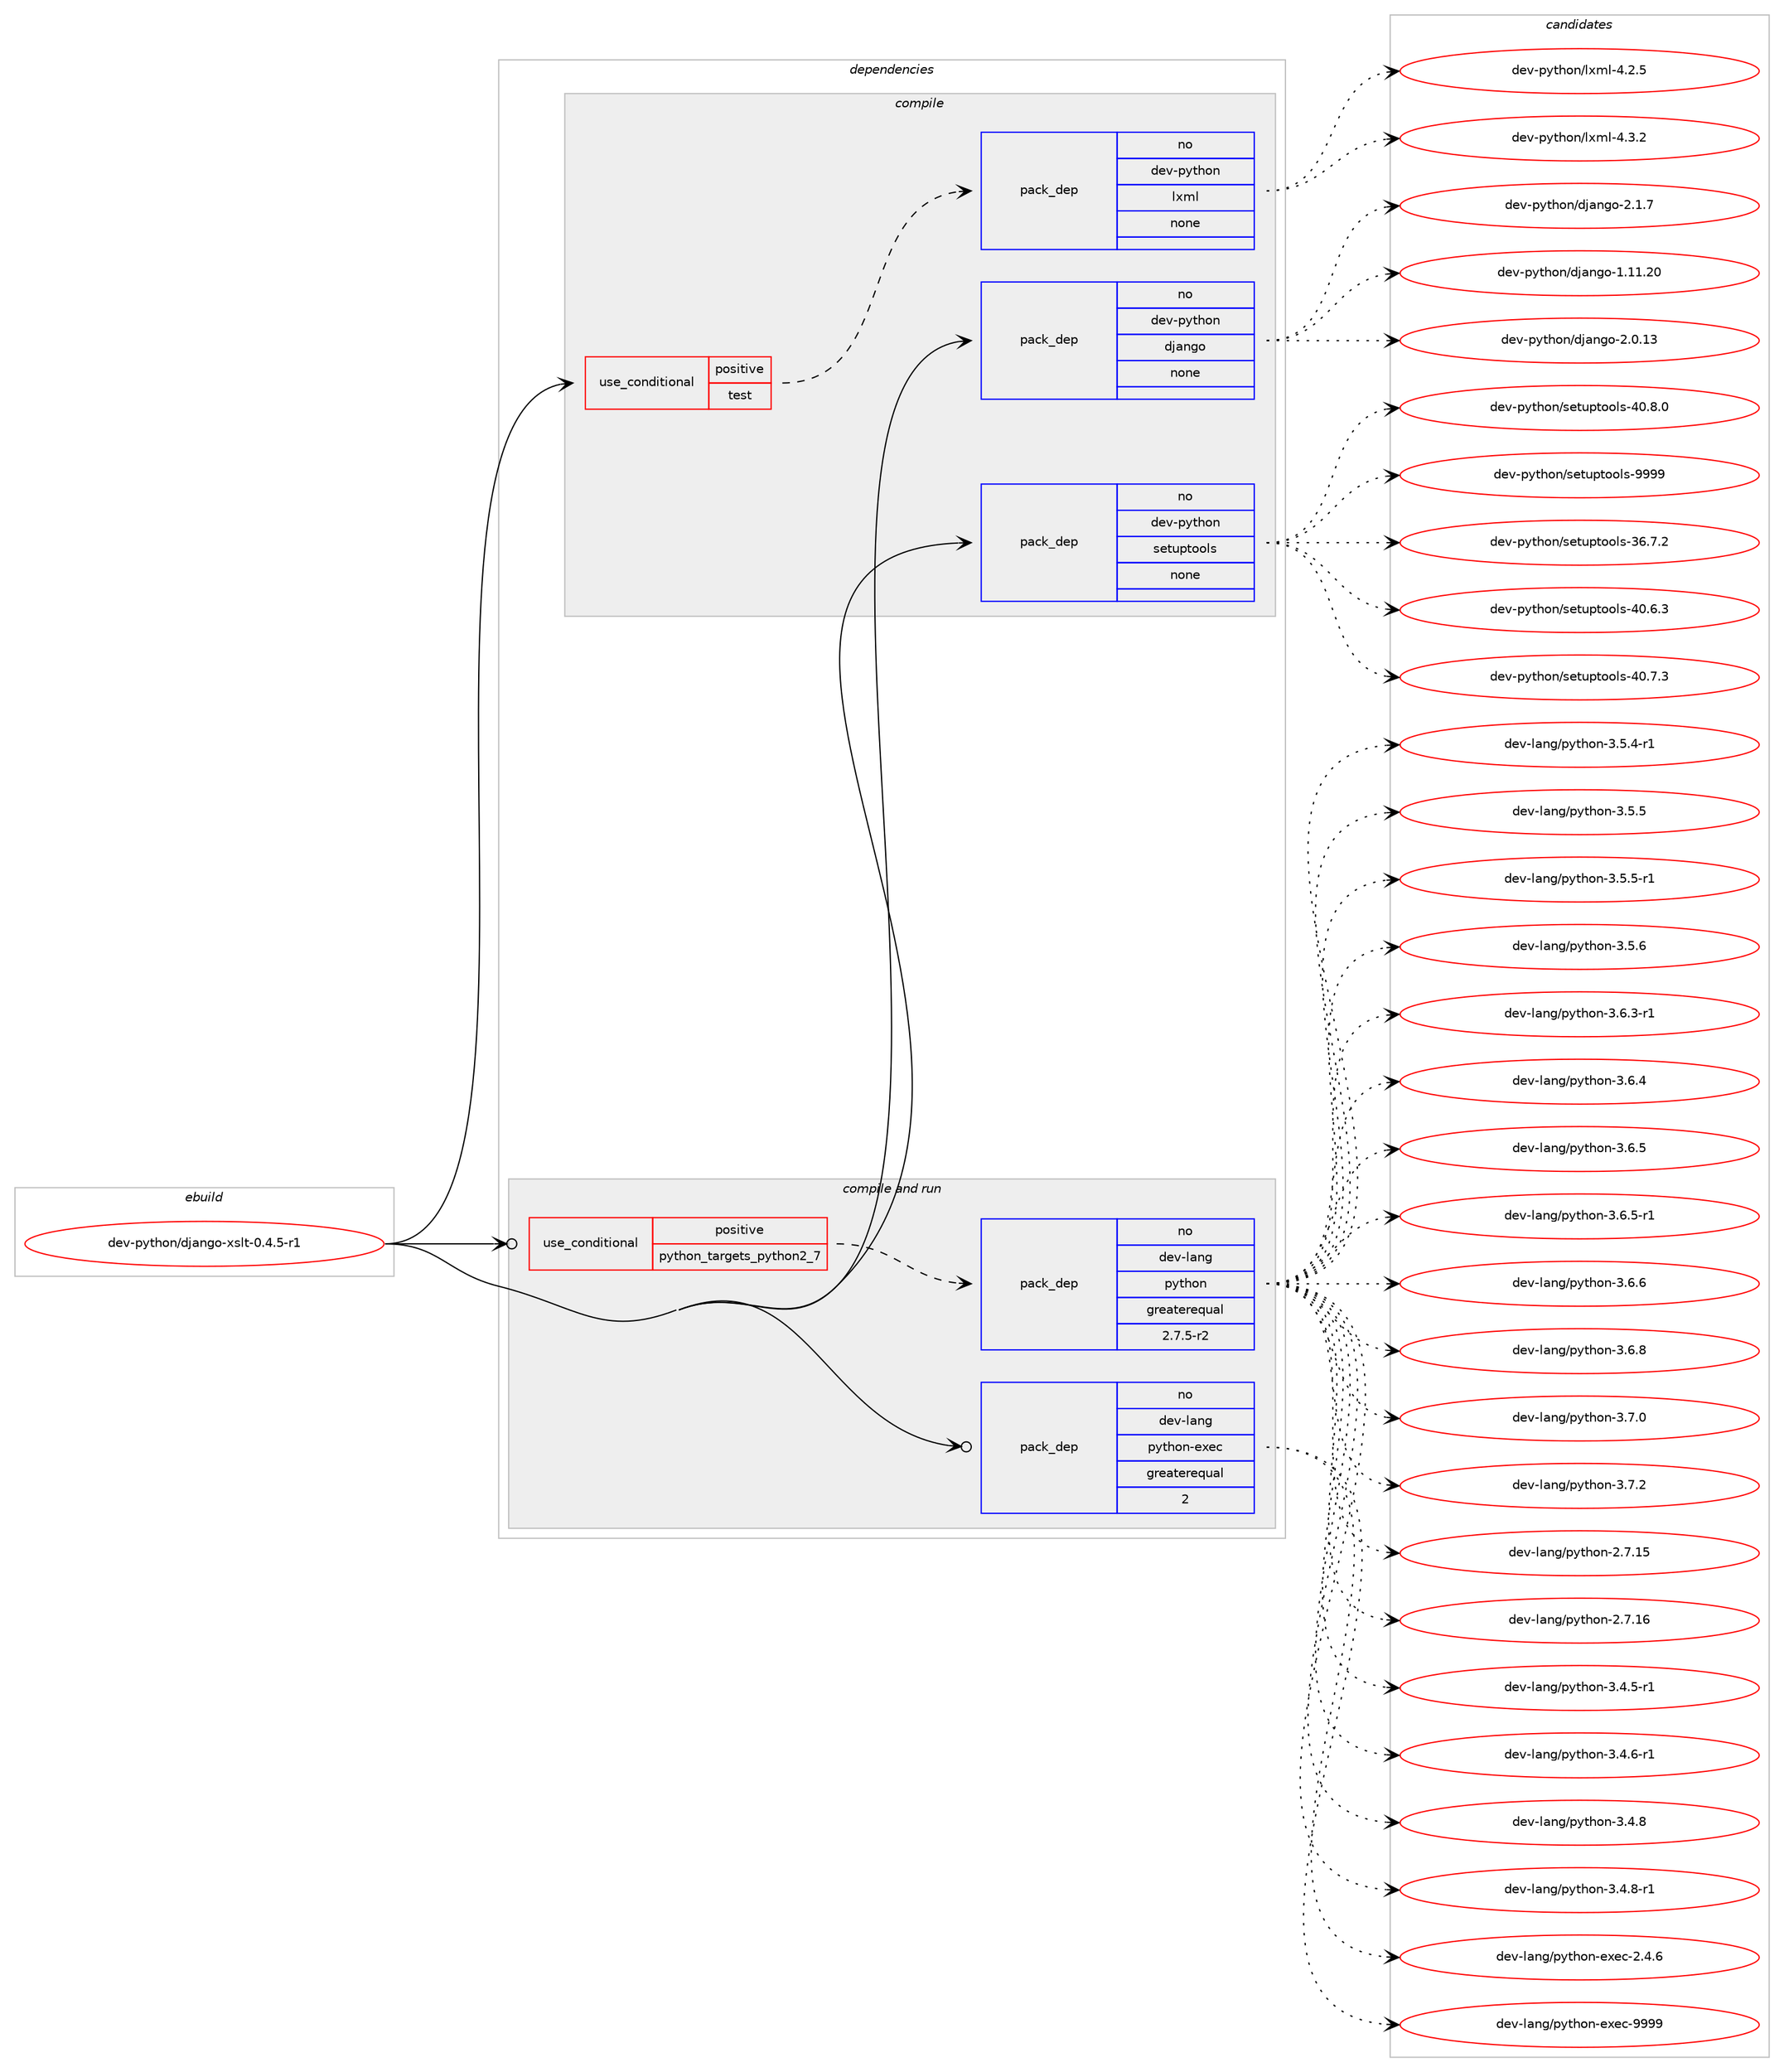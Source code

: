digraph prolog {

# *************
# Graph options
# *************

newrank=true;
concentrate=true;
compound=true;
graph [rankdir=LR,fontname=Helvetica,fontsize=10,ranksep=1.5];#, ranksep=2.5, nodesep=0.2];
edge  [arrowhead=vee];
node  [fontname=Helvetica,fontsize=10];

# **********
# The ebuild
# **********

subgraph cluster_leftcol {
color=gray;
rank=same;
label=<<i>ebuild</i>>;
id [label="dev-python/django-xslt-0.4.5-r1", color=red, width=4, href="../dev-python/django-xslt-0.4.5-r1.svg"];
}

# ****************
# The dependencies
# ****************

subgraph cluster_midcol {
color=gray;
label=<<i>dependencies</i>>;
subgraph cluster_compile {
fillcolor="#eeeeee";
style=filled;
label=<<i>compile</i>>;
subgraph cond373455 {
dependency1406532 [label=<<TABLE BORDER="0" CELLBORDER="1" CELLSPACING="0" CELLPADDING="4"><TR><TD ROWSPAN="3" CELLPADDING="10">use_conditional</TD></TR><TR><TD>positive</TD></TR><TR><TD>test</TD></TR></TABLE>>, shape=none, color=red];
subgraph pack1009821 {
dependency1406533 [label=<<TABLE BORDER="0" CELLBORDER="1" CELLSPACING="0" CELLPADDING="4" WIDTH="220"><TR><TD ROWSPAN="6" CELLPADDING="30">pack_dep</TD></TR><TR><TD WIDTH="110">no</TD></TR><TR><TD>dev-python</TD></TR><TR><TD>lxml</TD></TR><TR><TD>none</TD></TR><TR><TD></TD></TR></TABLE>>, shape=none, color=blue];
}
dependency1406532:e -> dependency1406533:w [weight=20,style="dashed",arrowhead="vee"];
}
id:e -> dependency1406532:w [weight=20,style="solid",arrowhead="vee"];
subgraph pack1009822 {
dependency1406534 [label=<<TABLE BORDER="0" CELLBORDER="1" CELLSPACING="0" CELLPADDING="4" WIDTH="220"><TR><TD ROWSPAN="6" CELLPADDING="30">pack_dep</TD></TR><TR><TD WIDTH="110">no</TD></TR><TR><TD>dev-python</TD></TR><TR><TD>django</TD></TR><TR><TD>none</TD></TR><TR><TD></TD></TR></TABLE>>, shape=none, color=blue];
}
id:e -> dependency1406534:w [weight=20,style="solid",arrowhead="vee"];
subgraph pack1009823 {
dependency1406535 [label=<<TABLE BORDER="0" CELLBORDER="1" CELLSPACING="0" CELLPADDING="4" WIDTH="220"><TR><TD ROWSPAN="6" CELLPADDING="30">pack_dep</TD></TR><TR><TD WIDTH="110">no</TD></TR><TR><TD>dev-python</TD></TR><TR><TD>setuptools</TD></TR><TR><TD>none</TD></TR><TR><TD></TD></TR></TABLE>>, shape=none, color=blue];
}
id:e -> dependency1406535:w [weight=20,style="solid",arrowhead="vee"];
}
subgraph cluster_compileandrun {
fillcolor="#eeeeee";
style=filled;
label=<<i>compile and run</i>>;
subgraph cond373456 {
dependency1406536 [label=<<TABLE BORDER="0" CELLBORDER="1" CELLSPACING="0" CELLPADDING="4"><TR><TD ROWSPAN="3" CELLPADDING="10">use_conditional</TD></TR><TR><TD>positive</TD></TR><TR><TD>python_targets_python2_7</TD></TR></TABLE>>, shape=none, color=red];
subgraph pack1009824 {
dependency1406537 [label=<<TABLE BORDER="0" CELLBORDER="1" CELLSPACING="0" CELLPADDING="4" WIDTH="220"><TR><TD ROWSPAN="6" CELLPADDING="30">pack_dep</TD></TR><TR><TD WIDTH="110">no</TD></TR><TR><TD>dev-lang</TD></TR><TR><TD>python</TD></TR><TR><TD>greaterequal</TD></TR><TR><TD>2.7.5-r2</TD></TR></TABLE>>, shape=none, color=blue];
}
dependency1406536:e -> dependency1406537:w [weight=20,style="dashed",arrowhead="vee"];
}
id:e -> dependency1406536:w [weight=20,style="solid",arrowhead="odotvee"];
subgraph pack1009825 {
dependency1406538 [label=<<TABLE BORDER="0" CELLBORDER="1" CELLSPACING="0" CELLPADDING="4" WIDTH="220"><TR><TD ROWSPAN="6" CELLPADDING="30">pack_dep</TD></TR><TR><TD WIDTH="110">no</TD></TR><TR><TD>dev-lang</TD></TR><TR><TD>python-exec</TD></TR><TR><TD>greaterequal</TD></TR><TR><TD>2</TD></TR></TABLE>>, shape=none, color=blue];
}
id:e -> dependency1406538:w [weight=20,style="solid",arrowhead="odotvee"];
}
subgraph cluster_run {
fillcolor="#eeeeee";
style=filled;
label=<<i>run</i>>;
}
}

# **************
# The candidates
# **************

subgraph cluster_choices {
rank=same;
color=gray;
label=<<i>candidates</i>>;

subgraph choice1009821 {
color=black;
nodesep=1;
choice1001011184511212111610411111047108120109108455246504653 [label="dev-python/lxml-4.2.5", color=red, width=4,href="../dev-python/lxml-4.2.5.svg"];
choice1001011184511212111610411111047108120109108455246514650 [label="dev-python/lxml-4.3.2", color=red, width=4,href="../dev-python/lxml-4.3.2.svg"];
dependency1406533:e -> choice1001011184511212111610411111047108120109108455246504653:w [style=dotted,weight="100"];
dependency1406533:e -> choice1001011184511212111610411111047108120109108455246514650:w [style=dotted,weight="100"];
}
subgraph choice1009822 {
color=black;
nodesep=1;
choice1001011184511212111610411111047100106971101031114549464949465048 [label="dev-python/django-1.11.20", color=red, width=4,href="../dev-python/django-1.11.20.svg"];
choice10010111845112121116104111110471001069711010311145504648464951 [label="dev-python/django-2.0.13", color=red, width=4,href="../dev-python/django-2.0.13.svg"];
choice100101118451121211161041111104710010697110103111455046494655 [label="dev-python/django-2.1.7", color=red, width=4,href="../dev-python/django-2.1.7.svg"];
dependency1406534:e -> choice1001011184511212111610411111047100106971101031114549464949465048:w [style=dotted,weight="100"];
dependency1406534:e -> choice10010111845112121116104111110471001069711010311145504648464951:w [style=dotted,weight="100"];
dependency1406534:e -> choice100101118451121211161041111104710010697110103111455046494655:w [style=dotted,weight="100"];
}
subgraph choice1009823 {
color=black;
nodesep=1;
choice100101118451121211161041111104711510111611711211611111110811545515446554650 [label="dev-python/setuptools-36.7.2", color=red, width=4,href="../dev-python/setuptools-36.7.2.svg"];
choice100101118451121211161041111104711510111611711211611111110811545524846544651 [label="dev-python/setuptools-40.6.3", color=red, width=4,href="../dev-python/setuptools-40.6.3.svg"];
choice100101118451121211161041111104711510111611711211611111110811545524846554651 [label="dev-python/setuptools-40.7.3", color=red, width=4,href="../dev-python/setuptools-40.7.3.svg"];
choice100101118451121211161041111104711510111611711211611111110811545524846564648 [label="dev-python/setuptools-40.8.0", color=red, width=4,href="../dev-python/setuptools-40.8.0.svg"];
choice10010111845112121116104111110471151011161171121161111111081154557575757 [label="dev-python/setuptools-9999", color=red, width=4,href="../dev-python/setuptools-9999.svg"];
dependency1406535:e -> choice100101118451121211161041111104711510111611711211611111110811545515446554650:w [style=dotted,weight="100"];
dependency1406535:e -> choice100101118451121211161041111104711510111611711211611111110811545524846544651:w [style=dotted,weight="100"];
dependency1406535:e -> choice100101118451121211161041111104711510111611711211611111110811545524846554651:w [style=dotted,weight="100"];
dependency1406535:e -> choice100101118451121211161041111104711510111611711211611111110811545524846564648:w [style=dotted,weight="100"];
dependency1406535:e -> choice10010111845112121116104111110471151011161171121161111111081154557575757:w [style=dotted,weight="100"];
}
subgraph choice1009824 {
color=black;
nodesep=1;
choice10010111845108971101034711212111610411111045504655464953 [label="dev-lang/python-2.7.15", color=red, width=4,href="../dev-lang/python-2.7.15.svg"];
choice10010111845108971101034711212111610411111045504655464954 [label="dev-lang/python-2.7.16", color=red, width=4,href="../dev-lang/python-2.7.16.svg"];
choice1001011184510897110103471121211161041111104551465246534511449 [label="dev-lang/python-3.4.5-r1", color=red, width=4,href="../dev-lang/python-3.4.5-r1.svg"];
choice1001011184510897110103471121211161041111104551465246544511449 [label="dev-lang/python-3.4.6-r1", color=red, width=4,href="../dev-lang/python-3.4.6-r1.svg"];
choice100101118451089711010347112121116104111110455146524656 [label="dev-lang/python-3.4.8", color=red, width=4,href="../dev-lang/python-3.4.8.svg"];
choice1001011184510897110103471121211161041111104551465246564511449 [label="dev-lang/python-3.4.8-r1", color=red, width=4,href="../dev-lang/python-3.4.8-r1.svg"];
choice1001011184510897110103471121211161041111104551465346524511449 [label="dev-lang/python-3.5.4-r1", color=red, width=4,href="../dev-lang/python-3.5.4-r1.svg"];
choice100101118451089711010347112121116104111110455146534653 [label="dev-lang/python-3.5.5", color=red, width=4,href="../dev-lang/python-3.5.5.svg"];
choice1001011184510897110103471121211161041111104551465346534511449 [label="dev-lang/python-3.5.5-r1", color=red, width=4,href="../dev-lang/python-3.5.5-r1.svg"];
choice100101118451089711010347112121116104111110455146534654 [label="dev-lang/python-3.5.6", color=red, width=4,href="../dev-lang/python-3.5.6.svg"];
choice1001011184510897110103471121211161041111104551465446514511449 [label="dev-lang/python-3.6.3-r1", color=red, width=4,href="../dev-lang/python-3.6.3-r1.svg"];
choice100101118451089711010347112121116104111110455146544652 [label="dev-lang/python-3.6.4", color=red, width=4,href="../dev-lang/python-3.6.4.svg"];
choice100101118451089711010347112121116104111110455146544653 [label="dev-lang/python-3.6.5", color=red, width=4,href="../dev-lang/python-3.6.5.svg"];
choice1001011184510897110103471121211161041111104551465446534511449 [label="dev-lang/python-3.6.5-r1", color=red, width=4,href="../dev-lang/python-3.6.5-r1.svg"];
choice100101118451089711010347112121116104111110455146544654 [label="dev-lang/python-3.6.6", color=red, width=4,href="../dev-lang/python-3.6.6.svg"];
choice100101118451089711010347112121116104111110455146544656 [label="dev-lang/python-3.6.8", color=red, width=4,href="../dev-lang/python-3.6.8.svg"];
choice100101118451089711010347112121116104111110455146554648 [label="dev-lang/python-3.7.0", color=red, width=4,href="../dev-lang/python-3.7.0.svg"];
choice100101118451089711010347112121116104111110455146554650 [label="dev-lang/python-3.7.2", color=red, width=4,href="../dev-lang/python-3.7.2.svg"];
dependency1406537:e -> choice10010111845108971101034711212111610411111045504655464953:w [style=dotted,weight="100"];
dependency1406537:e -> choice10010111845108971101034711212111610411111045504655464954:w [style=dotted,weight="100"];
dependency1406537:e -> choice1001011184510897110103471121211161041111104551465246534511449:w [style=dotted,weight="100"];
dependency1406537:e -> choice1001011184510897110103471121211161041111104551465246544511449:w [style=dotted,weight="100"];
dependency1406537:e -> choice100101118451089711010347112121116104111110455146524656:w [style=dotted,weight="100"];
dependency1406537:e -> choice1001011184510897110103471121211161041111104551465246564511449:w [style=dotted,weight="100"];
dependency1406537:e -> choice1001011184510897110103471121211161041111104551465346524511449:w [style=dotted,weight="100"];
dependency1406537:e -> choice100101118451089711010347112121116104111110455146534653:w [style=dotted,weight="100"];
dependency1406537:e -> choice1001011184510897110103471121211161041111104551465346534511449:w [style=dotted,weight="100"];
dependency1406537:e -> choice100101118451089711010347112121116104111110455146534654:w [style=dotted,weight="100"];
dependency1406537:e -> choice1001011184510897110103471121211161041111104551465446514511449:w [style=dotted,weight="100"];
dependency1406537:e -> choice100101118451089711010347112121116104111110455146544652:w [style=dotted,weight="100"];
dependency1406537:e -> choice100101118451089711010347112121116104111110455146544653:w [style=dotted,weight="100"];
dependency1406537:e -> choice1001011184510897110103471121211161041111104551465446534511449:w [style=dotted,weight="100"];
dependency1406537:e -> choice100101118451089711010347112121116104111110455146544654:w [style=dotted,weight="100"];
dependency1406537:e -> choice100101118451089711010347112121116104111110455146544656:w [style=dotted,weight="100"];
dependency1406537:e -> choice100101118451089711010347112121116104111110455146554648:w [style=dotted,weight="100"];
dependency1406537:e -> choice100101118451089711010347112121116104111110455146554650:w [style=dotted,weight="100"];
}
subgraph choice1009825 {
color=black;
nodesep=1;
choice1001011184510897110103471121211161041111104510112010199455046524654 [label="dev-lang/python-exec-2.4.6", color=red, width=4,href="../dev-lang/python-exec-2.4.6.svg"];
choice10010111845108971101034711212111610411111045101120101994557575757 [label="dev-lang/python-exec-9999", color=red, width=4,href="../dev-lang/python-exec-9999.svg"];
dependency1406538:e -> choice1001011184510897110103471121211161041111104510112010199455046524654:w [style=dotted,weight="100"];
dependency1406538:e -> choice10010111845108971101034711212111610411111045101120101994557575757:w [style=dotted,weight="100"];
}
}

}
